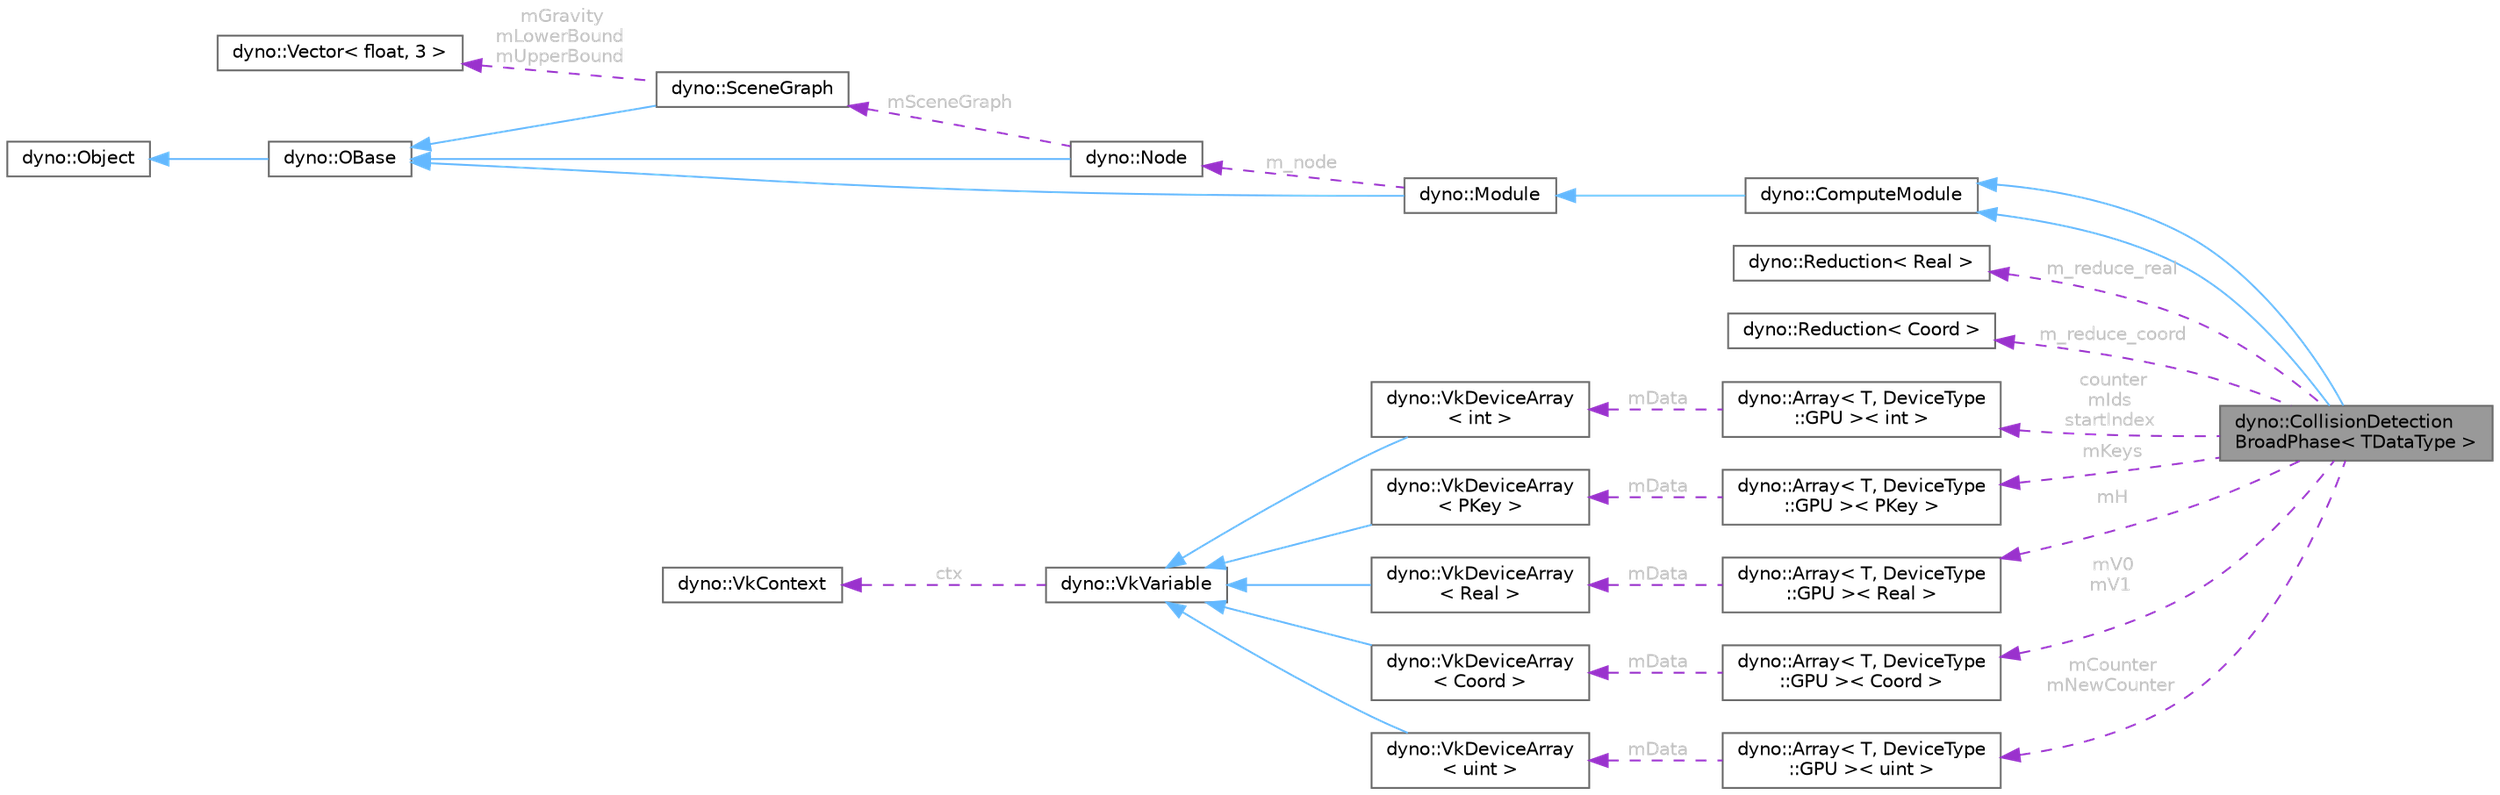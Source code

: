 digraph "dyno::CollisionDetectionBroadPhase&lt; TDataType &gt;"
{
 // LATEX_PDF_SIZE
  bgcolor="transparent";
  edge [fontname=Helvetica,fontsize=10,labelfontname=Helvetica,labelfontsize=10];
  node [fontname=Helvetica,fontsize=10,shape=box,height=0.2,width=0.4];
  rankdir="LR";
  Node1 [id="Node000001",label="dyno::CollisionDetection\lBroadPhase\< TDataType \>",height=0.2,width=0.4,color="gray40", fillcolor="grey60", style="filled", fontcolor="black",tooltip=" "];
  Node2 -> Node1 [id="edge1_Node000001_Node000002",dir="back",color="steelblue1",style="solid",tooltip=" "];
  Node2 [id="Node000002",label="dyno::ComputeModule",height=0.2,width=0.4,color="gray40", fillcolor="white", style="filled",URL="$classdyno_1_1_compute_module.html",tooltip=" "];
  Node3 -> Node2 [id="edge2_Node000002_Node000003",dir="back",color="steelblue1",style="solid",tooltip=" "];
  Node3 [id="Node000003",label="dyno::Module",height=0.2,width=0.4,color="gray40", fillcolor="white", style="filled",URL="$classdyno_1_1_module.html",tooltip=" "];
  Node4 -> Node3 [id="edge3_Node000003_Node000004",dir="back",color="steelblue1",style="solid",tooltip=" "];
  Node4 [id="Node000004",label="dyno::OBase",height=0.2,width=0.4,color="gray40", fillcolor="white", style="filled",URL="$classdyno_1_1_o_base.html",tooltip=" "];
  Node5 -> Node4 [id="edge4_Node000004_Node000005",dir="back",color="steelblue1",style="solid",tooltip=" "];
  Node5 [id="Node000005",label="dyno::Object",height=0.2,width=0.4,color="gray40", fillcolor="white", style="filled",URL="$classdyno_1_1_object.html",tooltip=" "];
  Node6 -> Node3 [id="edge5_Node000003_Node000006",dir="back",color="darkorchid3",style="dashed",tooltip=" ",label=" m_node",fontcolor="grey" ];
  Node6 [id="Node000006",label="dyno::Node",height=0.2,width=0.4,color="gray40", fillcolor="white", style="filled",URL="$classdyno_1_1_node.html",tooltip=" "];
  Node4 -> Node6 [id="edge6_Node000006_Node000004",dir="back",color="steelblue1",style="solid",tooltip=" "];
  Node7 -> Node6 [id="edge7_Node000006_Node000007",dir="back",color="darkorchid3",style="dashed",tooltip=" ",label=" mSceneGraph",fontcolor="grey" ];
  Node7 [id="Node000007",label="dyno::SceneGraph",height=0.2,width=0.4,color="gray40", fillcolor="white", style="filled",URL="$classdyno_1_1_scene_graph.html",tooltip=" "];
  Node4 -> Node7 [id="edge8_Node000007_Node000004",dir="back",color="steelblue1",style="solid",tooltip=" "];
  Node8 -> Node7 [id="edge9_Node000007_Node000008",dir="back",color="darkorchid3",style="dashed",tooltip=" ",label=" mGravity\nmLowerBound\nmUpperBound",fontcolor="grey" ];
  Node8 [id="Node000008",label="dyno::Vector\< float, 3 \>",height=0.2,width=0.4,color="gray40", fillcolor="white", style="filled",URL="$classdyno_1_1_vector.html",tooltip=" "];
  Node2 -> Node1 [id="edge10_Node000001_Node000002",dir="back",color="steelblue1",style="solid",tooltip=" "];
  Node9 -> Node1 [id="edge11_Node000001_Node000009",dir="back",color="darkorchid3",style="dashed",tooltip=" ",label=" m_reduce_real",fontcolor="grey" ];
  Node9 [id="Node000009",label="dyno::Reduction\< Real \>",height=0.2,width=0.4,color="gray40", fillcolor="white", style="filled",URL="$classdyno_1_1_reduction.html",tooltip=" "];
  Node10 -> Node1 [id="edge12_Node000001_Node000010",dir="back",color="darkorchid3",style="dashed",tooltip=" ",label=" m_reduce_coord",fontcolor="grey" ];
  Node10 [id="Node000010",label="dyno::Reduction\< Coord \>",height=0.2,width=0.4,color="gray40", fillcolor="white", style="filled",URL="$classdyno_1_1_reduction.html",tooltip=" "];
  Node11 -> Node1 [id="edge13_Node000001_Node000011",dir="back",color="darkorchid3",style="dashed",tooltip=" ",label=" mH",fontcolor="grey" ];
  Node11 [id="Node000011",label="dyno::Array\< T, DeviceType\l::GPU \>\< Real \>",height=0.2,width=0.4,color="gray40", fillcolor="white", style="filled",URL="$classdyno_1_1_array_3_01_t_00_01_device_type_1_1_g_p_u_01_4.html",tooltip=" "];
  Node12 -> Node11 [id="edge14_Node000011_Node000012",dir="back",color="darkorchid3",style="dashed",tooltip=" ",label=" mData",fontcolor="grey" ];
  Node12 [id="Node000012",label="dyno::VkDeviceArray\l\< Real \>",height=0.2,width=0.4,color="gray40", fillcolor="white", style="filled",URL="$classdyno_1_1_vk_device_array.html",tooltip=" "];
  Node13 -> Node12 [id="edge15_Node000012_Node000013",dir="back",color="steelblue1",style="solid",tooltip=" "];
  Node13 [id="Node000013",label="dyno::VkVariable",height=0.2,width=0.4,color="gray40", fillcolor="white", style="filled",URL="$classdyno_1_1_vk_variable.html",tooltip=" "];
  Node14 -> Node13 [id="edge16_Node000013_Node000014",dir="back",color="darkorchid3",style="dashed",tooltip=" ",label=" ctx",fontcolor="grey" ];
  Node14 [id="Node000014",label="dyno::VkContext",height=0.2,width=0.4,color="gray40", fillcolor="white", style="filled",URL="$classdyno_1_1_vk_context.html",tooltip=" "];
  Node15 -> Node1 [id="edge17_Node000001_Node000015",dir="back",color="darkorchid3",style="dashed",tooltip=" ",label=" mV0\nmV1",fontcolor="grey" ];
  Node15 [id="Node000015",label="dyno::Array\< T, DeviceType\l::GPU \>\< Coord \>",height=0.2,width=0.4,color="gray40", fillcolor="white", style="filled",URL="$classdyno_1_1_array_3_01_t_00_01_device_type_1_1_g_p_u_01_4.html",tooltip=" "];
  Node16 -> Node15 [id="edge18_Node000015_Node000016",dir="back",color="darkorchid3",style="dashed",tooltip=" ",label=" mData",fontcolor="grey" ];
  Node16 [id="Node000016",label="dyno::VkDeviceArray\l\< Coord \>",height=0.2,width=0.4,color="gray40", fillcolor="white", style="filled",URL="$classdyno_1_1_vk_device_array.html",tooltip=" "];
  Node13 -> Node16 [id="edge19_Node000016_Node000013",dir="back",color="steelblue1",style="solid",tooltip=" "];
  Node17 -> Node1 [id="edge20_Node000001_Node000017",dir="back",color="darkorchid3",style="dashed",tooltip=" ",label=" mCounter\nmNewCounter",fontcolor="grey" ];
  Node17 [id="Node000017",label="dyno::Array\< T, DeviceType\l::GPU \>\< uint \>",height=0.2,width=0.4,color="gray40", fillcolor="white", style="filled",URL="$classdyno_1_1_array_3_01_t_00_01_device_type_1_1_g_p_u_01_4.html",tooltip=" "];
  Node18 -> Node17 [id="edge21_Node000017_Node000018",dir="back",color="darkorchid3",style="dashed",tooltip=" ",label=" mData",fontcolor="grey" ];
  Node18 [id="Node000018",label="dyno::VkDeviceArray\l\< uint \>",height=0.2,width=0.4,color="gray40", fillcolor="white", style="filled",URL="$classdyno_1_1_vk_device_array.html",tooltip=" "];
  Node13 -> Node18 [id="edge22_Node000018_Node000013",dir="back",color="steelblue1",style="solid",tooltip=" "];
  Node19 -> Node1 [id="edge23_Node000001_Node000019",dir="back",color="darkorchid3",style="dashed",tooltip=" ",label=" counter\nmIds\nstartIndex",fontcolor="grey" ];
  Node19 [id="Node000019",label="dyno::Array\< T, DeviceType\l::GPU \>\< int \>",height=0.2,width=0.4,color="gray40", fillcolor="white", style="filled",URL="$classdyno_1_1_array_3_01_t_00_01_device_type_1_1_g_p_u_01_4.html",tooltip=" "];
  Node20 -> Node19 [id="edge24_Node000019_Node000020",dir="back",color="darkorchid3",style="dashed",tooltip=" ",label=" mData",fontcolor="grey" ];
  Node20 [id="Node000020",label="dyno::VkDeviceArray\l\< int \>",height=0.2,width=0.4,color="gray40", fillcolor="white", style="filled",URL="$classdyno_1_1_vk_device_array.html",tooltip=" "];
  Node13 -> Node20 [id="edge25_Node000020_Node000013",dir="back",color="steelblue1",style="solid",tooltip=" "];
  Node21 -> Node1 [id="edge26_Node000001_Node000021",dir="back",color="darkorchid3",style="dashed",tooltip=" ",label=" mKeys",fontcolor="grey" ];
  Node21 [id="Node000021",label="dyno::Array\< T, DeviceType\l::GPU \>\< PKey \>",height=0.2,width=0.4,color="gray40", fillcolor="white", style="filled",URL="$classdyno_1_1_array_3_01_t_00_01_device_type_1_1_g_p_u_01_4.html",tooltip=" "];
  Node22 -> Node21 [id="edge27_Node000021_Node000022",dir="back",color="darkorchid3",style="dashed",tooltip=" ",label=" mData",fontcolor="grey" ];
  Node22 [id="Node000022",label="dyno::VkDeviceArray\l\< PKey \>",height=0.2,width=0.4,color="gray40", fillcolor="white", style="filled",URL="$classdyno_1_1_vk_device_array.html",tooltip=" "];
  Node13 -> Node22 [id="edge28_Node000022_Node000013",dir="back",color="steelblue1",style="solid",tooltip=" "];
}
